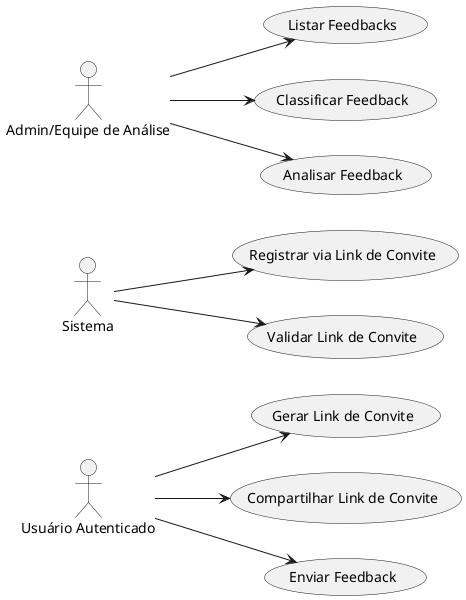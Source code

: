 @startuml casodeuso
left to right direction

actor "Usuário Autenticado" as UsuarioAutenticado
actor "Sistema" as Sistema
actor "Admin/Equipe de Análise" as AdminEquipeAnalise

usecase "Gerar Link de Convite" as CU01
usecase "Compartilhar Link de Convite" as CU02
usecase "Registrar via Link de Convite" as CU03
usecase "Validar Link de Convite" as CU04
usecase "Enviar Feedback" as CU05
usecase "Listar Feedbacks" as CU06
usecase "Classificar Feedback" as CU07
usecase "Analisar Feedback" as CU08

UsuarioAutenticado --> CU01
UsuarioAutenticado --> CU02
Sistema --> CU03
Sistema --> CU04
UsuarioAutenticado --> CU05
AdminEquipeAnalise --> CU06
AdminEquipeAnalise --> CU07
AdminEquipeAnalise --> CU08

@enduml